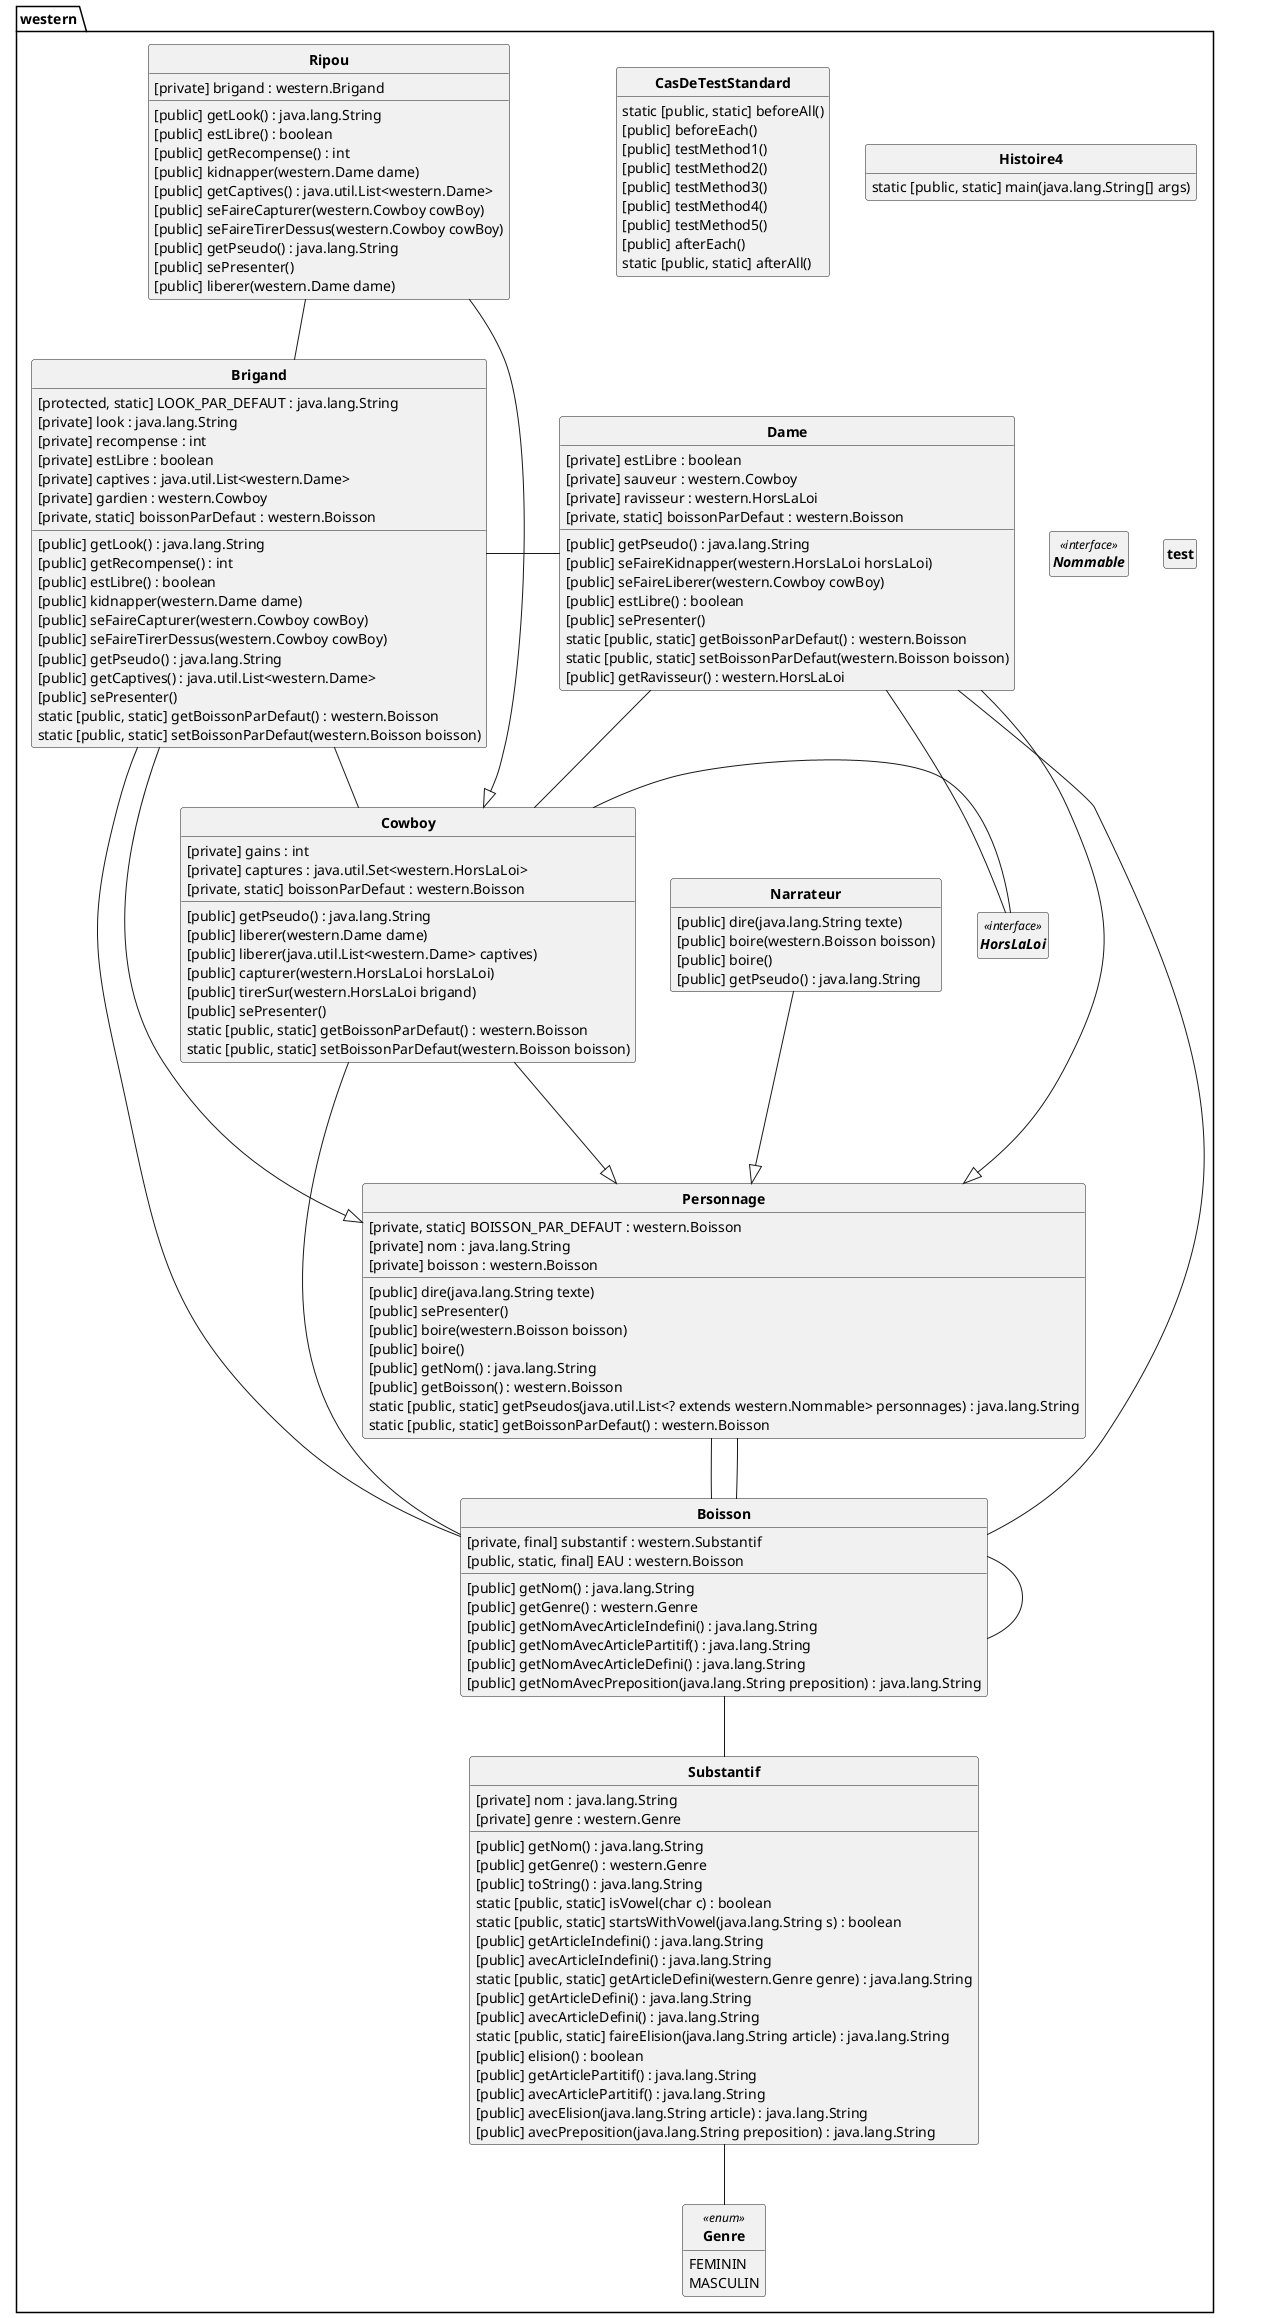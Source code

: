 @startuml
'https://plantuml.com/class-diagram
skinparam style strictuml
skinparam classAttributeIconSize 0
skinparam classFontStyle Bold
hide empty members

Class western.Boisson{
[private, final] substantif : western.Substantif
[public, static, final] EAU : western.Boisson
[public] getNom() : java.lang.String
[public] getGenre() : western.Genre
[public] getNomAvecArticleIndefini() : java.lang.String
[public] getNomAvecArticlePartitif() : java.lang.String
[public] getNomAvecArticleDefini() : java.lang.String
[public] getNomAvecPreposition(java.lang.String preposition) : java.lang.String

}
western.Boisson -- western.Substantif
western.Boisson -- western.Boisson


Class western.Brigand{
[protected, static] LOOK_PAR_DEFAUT : java.lang.String
[private] look : java.lang.String
[private] recompense : int
[private] estLibre : boolean
[private] captives : java.util.List<western.Dame>
[private] gardien : western.Cowboy
[public] getLook() : java.lang.String
[public] getRecompense() : int
[public] estLibre() : boolean
[public] kidnapper(western.Dame dame)
[public] seFaireCapturer(western.Cowboy cowBoy)
[public] seFaireTirerDessus(western.Cowboy cowBoy)
[public] getPseudo() : java.lang.String
[public] getCaptives() : java.util.List<western.Dame>
[public] sePresenter()
[private, static] boissonParDefaut : western.Boisson
static [public, static] getBoissonParDefaut() : western.Boisson
static [public, static] setBoissonParDefaut(western.Boisson boisson)

}
western.Brigand - western.Dame
western.Brigand -- western.Cowboy
western.Brigand -- western.Boisson

western.Brigand ---|> western.Personnage
Class western.CasDeTestStandard{
static [public, static] beforeAll()
[public] beforeEach()
[public] testMethod1()
[public] testMethod2()
[public] testMethod3()
[public] testMethod4()
[public] testMethod5()
[public] afterEach()
static [public, static] afterAll()

}


Class western.Cowboy{
[private] gains : int
[private] captures : java.util.Set<western.HorsLaLoi>
[public] getPseudo() : java.lang.String
[public] liberer(western.Dame dame)
[public] liberer(java.util.List<western.Dame> captives)
[public] capturer(western.HorsLaLoi horsLaLoi)
[public] tirerSur(western.HorsLaLoi brigand)
[public] sePresenter()
[private, static] boissonParDefaut : western.Boisson
static [public, static] getBoissonParDefaut() : western.Boisson
static [public, static] setBoissonParDefaut(western.Boisson boisson)

}
western.Cowboy - western.HorsLaLoi
western.Cowboy -- western.Boisson

western.Cowboy ---|> western.Personnage
Class western.Dame{
[private] estLibre : boolean
[private] sauveur : western.Cowboy
[private] ravisseur : western.HorsLaLoi
[public] getPseudo() : java.lang.String
[public] seFaireKidnapper(western.HorsLaLoi horsLaLoi)
[public] seFaireLiberer(western.Cowboy cowBoy)
[public] estLibre() : boolean
[public] sePresenter()
[private, static] boissonParDefaut : western.Boisson
static [public, static] getBoissonParDefaut() : western.Boisson
static [public, static] setBoissonParDefaut(western.Boisson boisson)
[public] getRavisseur() : western.HorsLaLoi

}
western.Dame -- western.Cowboy
western.Dame -- western.HorsLaLoi
western.Dame -- western.Boisson

western.Dame ---|> western.Personnage
Enum western.Genre<<enum>> {
FEMININ
MASCULIN

}
Class western.Histoire4{
static [public, static] main(java.lang.String[] args)

}


Interface western.HorsLaLoi<<interface>> {
}
Class western.Narrateur{
[public] dire(java.lang.String texte)
[public] boire(western.Boisson boisson)
[public] boire()
[public] getPseudo() : java.lang.String

}

western.Narrateur ---|> western.Personnage
Interface western.Nommable<<interface>> {
}
Class western.Personnage{
[private, static] BOISSON_PAR_DEFAUT : western.Boisson
[private] nom : java.lang.String
[private] boisson : western.Boisson
[public] dire(java.lang.String texte)
[public] sePresenter()
[public] boire(western.Boisson boisson)
[public] boire()
[public] getNom() : java.lang.String
[public] getBoisson() : western.Boisson
static [public, static] getPseudos(java.util.List<? extends western.Nommable> personnages) : java.lang.String
static [public, static] getBoissonParDefaut() : western.Boisson

}
western.Personnage -- western.Boisson
western.Personnage -- western.Boisson


Class western.Ripou{
[private] brigand : western.Brigand
[public] getLook() : java.lang.String
[public] estLibre() : boolean
[public] getRecompense() : int
[public] kidnapper(western.Dame dame)
[public] getCaptives() : java.util.List<western.Dame>
[public] seFaireCapturer(western.Cowboy cowBoy)
[public] seFaireTirerDessus(western.Cowboy cowBoy)
[public] getPseudo() : java.lang.String
[public] sePresenter()
[public] liberer(western.Dame dame)

}
western.Ripou -- western.Brigand

western.Ripou ---|> western.Cowboy
Class western.Substantif{
[private] nom : java.lang.String
[private] genre : western.Genre
[public] getNom() : java.lang.String
[public] getGenre() : western.Genre
[public] toString() : java.lang.String
static [public, static] isVowel(char c) : boolean
static [public, static] startsWithVowel(java.lang.String s) : boolean
[public] getArticleIndefini() : java.lang.String
[public] avecArticleIndefini() : java.lang.String
static [public, static] getArticleDefini(western.Genre genre) : java.lang.String
[public] getArticleDefini() : java.lang.String
[public] avecArticleDefini() : java.lang.String
static [public, static] faireElision(java.lang.String article) : java.lang.String
[public] elision() : boolean
[public] getArticlePartitif() : java.lang.String
[public] avecArticlePartitif() : java.lang.String
[public] avecElision(java.lang.String article) : java.lang.String
[public] avecPreposition(java.lang.String preposition) : java.lang.String

}
western.Substantif -- western.Genre


Class western.test{

}


@enduml

@startuml
'https://plantuml.com/class-diagram
skinparam style strictuml
skinparam classAttributeIconSize 0
skinparam classFontStyle Bold
hide empty members

Class western.Boisson{

+ <<create>> Boisson(nom: String, genre: Genre)

+ getNom(): String
+ getGenre(): Genre
+ getNomAvecArticleIndefini(): String
+ getNomAvecArticlePartitif(): String
+ getNomAvecArticleDefini(): String
+ getNomAvecPreposition(preposition: String): String

}
western.Boisson -- western.Substantif
western.Boisson -- western.Boisson


Class western.Brigand{
- recompense: int
- estLibre: boolean

+ <<create>> Brigand(nom: String)
+ <<create>> Brigand(nom: String, boisson: Boisson)
+ <<create>> Brigand(nom: String, boisson: Boisson, look: String)

+ getLook(): String
+ getRecompense(): ()int
+ estLibre(): ()boolean
+ kidnapper(dame: Dame)
+ seFaireCapturer(cowBoy: Cowboy)
+ seFaireTirerDessus(cowBoy: Cowboy)
+ getPseudo(): String
+ getCaptives(): Dame[*]
+ sePresenter()
{static} + getBoissonParDefaut(): Boisson
{static} + setBoissonParDefaut(boisson: Boisson)

}
western.Brigand - western.Dame
western.Brigand -- western.Cowboy
western.Brigand -- western.Boisson

western.Brigand ---|> western.Personnage
Class western.CasDeTestStandard{

+ <<create>> CasDeTestStandard()

{static} + beforeAll()
+ beforeEach()
+ testMethod1()
+ testMethod2()
+ testMethod3()
+ testMethod4()
+ testMethod5()
+ afterEach()
{static} + afterAll()

}


Class western.Cowboy{
- gains: int

+ <<create>> Cowboy(nom: String)
+ <<create>> Cowboy(nom: String, boisson: Boisson)

+ getPseudo(): String
+ liberer(dame: Dame)
+ liberer(captives: Dame[*])
+ capturer(horsLaLoi: HorsLaLoi)
+ tirerSur(brigand: HorsLaLoi)
+ sePresenter()
{static} + getBoissonParDefaut(): Boisson
{static} + setBoissonParDefaut(boisson: Boisson)

}
western.Cowboy - western.HorsLaLoi
western.Cowboy -- western.Boisson

western.Cowboy ---|> western.Personnage
Class western.Dame{
- estLibre: boolean

+ <<create>> Dame(nom: String)
+ <<create>> Dame(nom: String, boisson: Boisson)

+ getPseudo(): String
+ seFaireKidnapper(horsLaLoi: HorsLaLoi)
+ seFaireLiberer(cowBoy: Cowboy)
+ estLibre(): ()boolean
+ sePresenter()
{static} + getBoissonParDefaut(): Boisson
{static} + setBoissonParDefaut(boisson: Boisson)
+ getRavisseur(): HorsLaLoi

}
western.Dame -- western.Cowboy
western.Dame -- western.HorsLaLoi
western.Dame -- western.Boisson

western.Dame ---|> western.Personnage
Enum western.Genre<<enum>> {
FEMININ
MASCULIN

}
Class western.Histoire4{

+ <<create>> Histoire4()

{static} + main(args: String[])

}


Interface western.HorsLaLoi<<interface>> {
}
Class western.Narrateur{

+ <<create>> Narrateur()
+ <<create>> Narrateur(nom: String)

+ dire(texte: String)
+ boire(boisson: Boisson)
+ boire()
+ getPseudo(): String

}

western.Narrateur ---|> western.Personnage
Interface western.Nommable<<interface>> {
}
Class western.Personnage{

+ <<create>> Personnage(nom: String)
+ <<create>> Personnage(nom: String, boisson: Boisson)

+ dire(texte: String)
+ sePresenter()
+ boire(boisson: Boisson)
+ boire()
+ getNom(): String
+ getBoisson(): Boisson
{static} + getPseudos(personnages: Nommable[*]): String
{static} + getBoissonParDefaut(): Boisson

}
western.Personnage -- western.Boisson
western.Personnage -- western.Boisson


Class western.Ripou{

+ <<create>> Ripou(nom: String)
+ <<create>> Ripou(nom: String, boisson: Boisson)
+ <<create>> Ripou(nom: String, boisson: Boisson, look: String)

+ getLook(): String
+ estLibre(): ()boolean
+ getRecompense(): ()int
+ kidnapper(dame: Dame)
+ getCaptives(): Dame[*]
+ seFaireCapturer(cowBoy: Cowboy)
+ seFaireTirerDessus(cowBoy: Cowboy)
+ getPseudo(): String
+ sePresenter()
+ liberer(dame: Dame)

}
western.Ripou -- western.Brigand

western.Ripou ---|> western.Cowboy
Class western.Substantif{

+ <<create>> Substantif(nom: String, genre: Genre)

+ getNom(): String
+ getGenre(): Genre
+ toString(): String
{static} + isVowel(c: char): (char)boolean
{static} + startsWithVowel(s: String): String)boolean
+ getArticleIndefini(): String
+ avecArticleIndefini(): String
{static} + getArticleDefini(genre: Genre): String
+ getArticleDefini(): String
+ avecArticleDefini(): String
{static} + faireElision(article: String): String
+ elision(): ()boolean
+ getArticlePartitif(): String
+ avecArticlePartitif(): String
+ avecElision(article: String): String
+ avecPreposition(preposition: String): String

}
western.Substantif -- western.Genre


Class western.test{

+ <<create>> test()


}



@enduml

